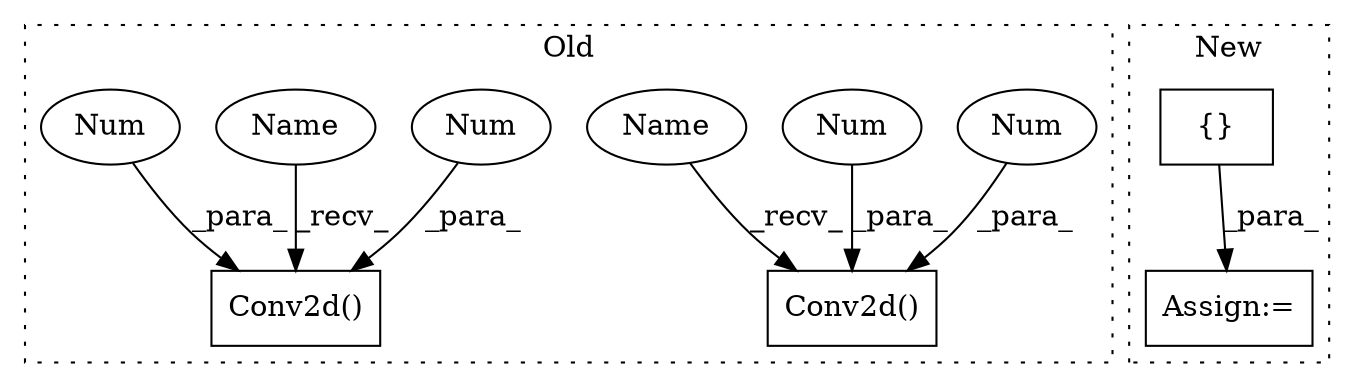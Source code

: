 digraph G {
subgraph cluster0 {
1 [label="Conv2d()" a="75" s="409,424" l="10,36" shape="box"];
3 [label="Num" a="76" s="422" l="2" shape="ellipse"];
4 [label="Num" a="76" s="419" l="1" shape="ellipse"];
6 [label="Conv2d()" a="75" s="591,608" l="10,36" shape="box"];
7 [label="Num" a="76" s="601" l="2" shape="ellipse"];
8 [label="Num" a="76" s="605" l="3" shape="ellipse"];
9 [label="Name" a="87" s="409" l="2" shape="ellipse"];
10 [label="Name" a="87" s="591" l="2" shape="ellipse"];
label = "Old";
style="dotted";
}
subgraph cluster1 {
2 [label="{}" a="59" s="286,286" l="2,1" shape="box"];
5 [label="Assign:=" a="68" s="418" l="4" shape="box"];
label = "New";
style="dotted";
}
2 -> 5 [label="_para_"];
3 -> 1 [label="_para_"];
4 -> 1 [label="_para_"];
7 -> 6 [label="_para_"];
8 -> 6 [label="_para_"];
9 -> 1 [label="_recv_"];
10 -> 6 [label="_recv_"];
}